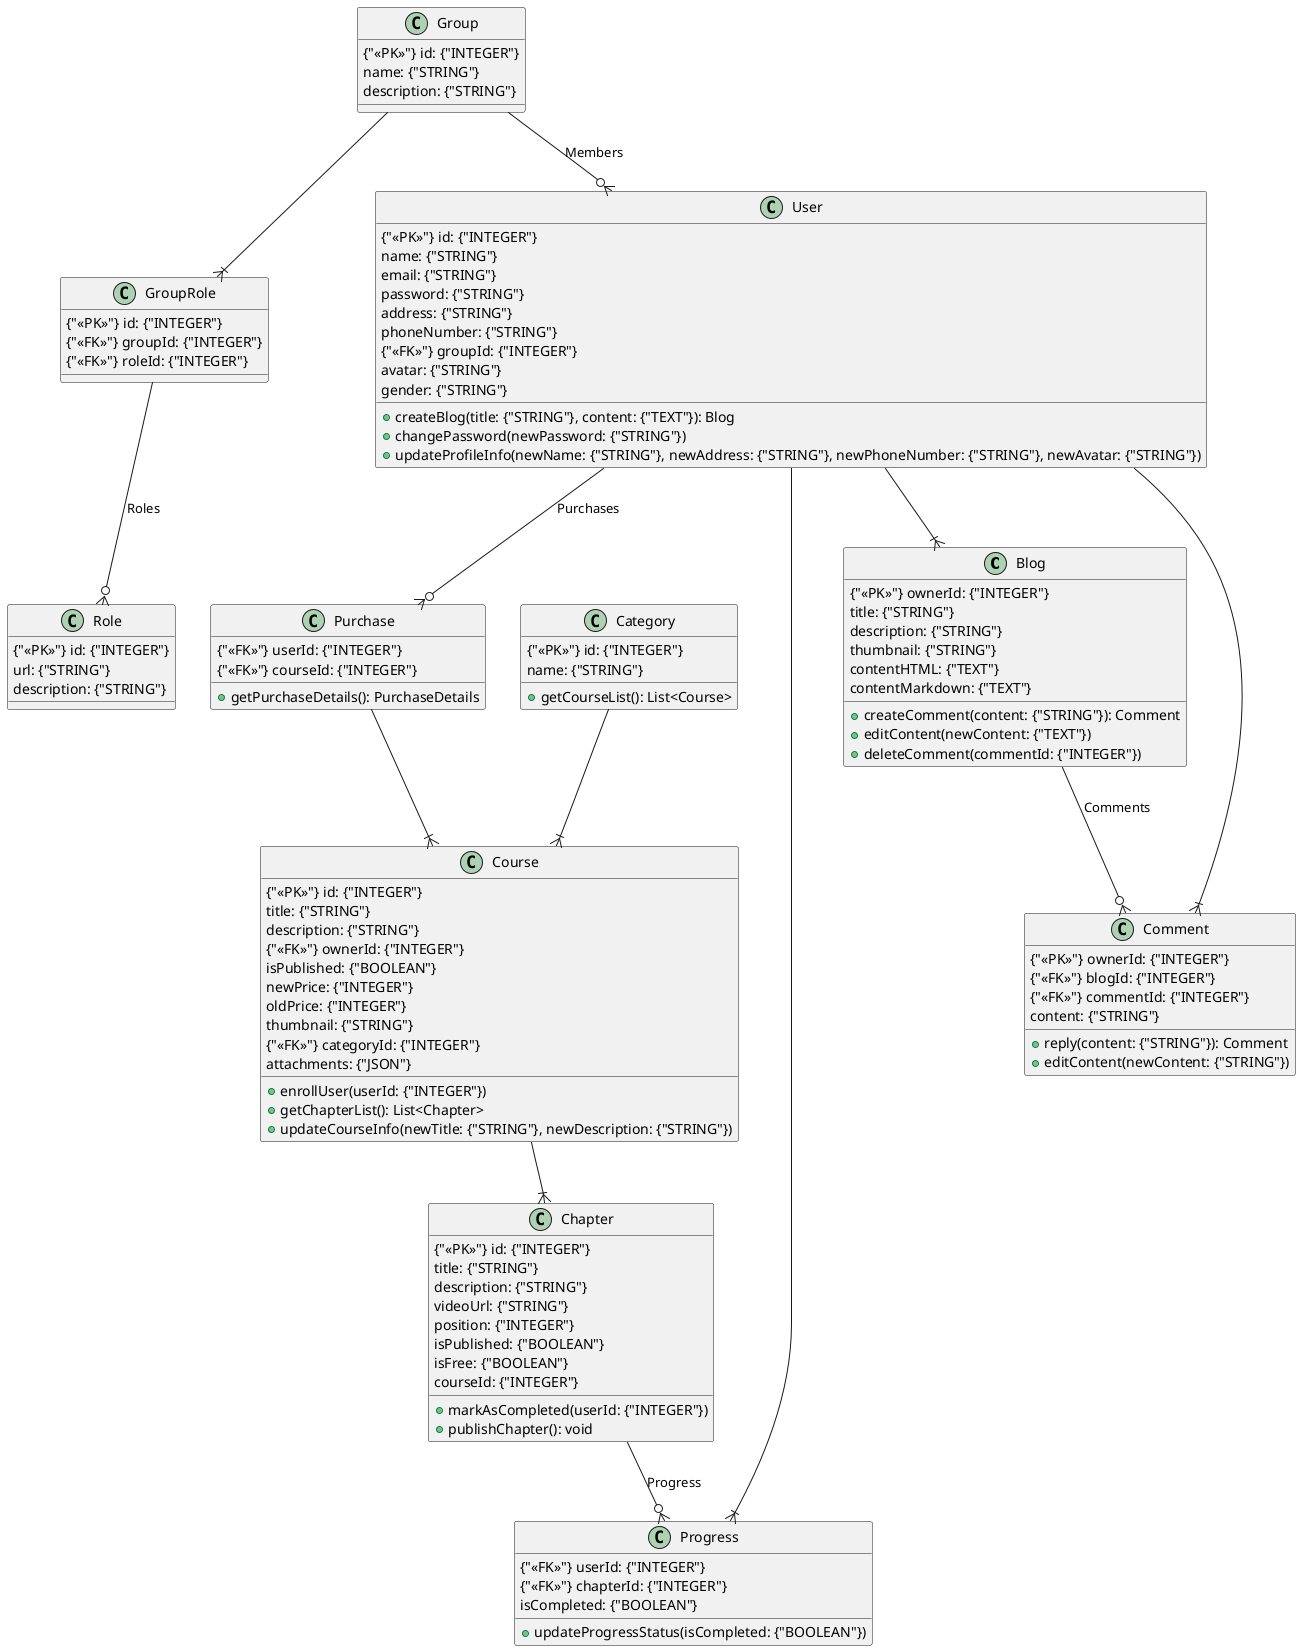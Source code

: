 @startuml

!define TABLE class

!define PRIMARY_KEY_FIELD "{field} <<PK>>"
!define FOREIGN_KEY_FIELD "{field} <<FK>>"

!define OWNER_ID "{field} ownerId"
!define BLOG_ID "{field} blogId"
!define COMMENT_ID "{field} commentId"
!define COURSE_ID "{field} courseId"
!define GROUP_ID "{field} groupId"
!define CHAPTER_ID "{field} chapterId"
!define USER_ID "{field} userId"
!define ROLE_ID "{field} roleId"

!define INTEGER "INTEGER"
!define STRING "STRING"
!define BOOLEAN "BOOLEAN"
!define TEXT "TEXT"
!define JSON "JSON"

TABLE Blog {
    {PRIMARY_KEY_FIELD} ownerId: {INTEGER}
    title: {STRING}
    description: {STRING}
    thumbnail: {STRING}
    contentHTML: {TEXT}
    contentMarkdown: {TEXT}
    + createComment(content: {STRING}): Comment
    + editContent(newContent: {TEXT})
    + deleteComment(commentId: {INTEGER})
}

TABLE Category {
    {PRIMARY_KEY_FIELD} id: {INTEGER}
    name: {STRING}
    + getCourseList(): List<Course>
}

TABLE Chapter {
    {PRIMARY_KEY_FIELD} id: {INTEGER}
    title: {STRING}
    description: {STRING}
    videoUrl: {STRING}
    position: {INTEGER}
    isPublished: {BOOLEAN}
    isFree: {BOOLEAN}
    courseId: {INTEGER}
    + markAsCompleted(userId: {INTEGER})
    + publishChapter(): void
}

TABLE Comment {
    {PRIMARY_KEY_FIELD} ownerId: {INTEGER}
    {FOREIGN_KEY_FIELD} blogId: {INTEGER}
    {FOREIGN_KEY_FIELD} commentId: {INTEGER}
    content: {STRING}
    + reply(content: {STRING}): Comment
    + editContent(newContent: {STRING})
}

TABLE Course {
    {PRIMARY_KEY_FIELD} id: {INTEGER}
    title: {STRING}
    description: {STRING}
    {FOREIGN_KEY_FIELD} ownerId: {INTEGER}
    isPublished: {BOOLEAN}
    newPrice: {INTEGER}
    oldPrice: {INTEGER}
    thumbnail: {STRING}
    {FOREIGN_KEY_FIELD} categoryId: {INTEGER}
    attachments: {JSON}
    + enrollUser(userId: {INTEGER})
    + getChapterList(): List<Chapter>
    + updateCourseInfo(newTitle: {STRING}, newDescription: {STRING})
}

TABLE Group {
    {PRIMARY_KEY_FIELD} id: {INTEGER}
    name: {STRING}
    description: {STRING}
 
}

TABLE GroupRole {
    {PRIMARY_KEY_FIELD} id: {INTEGER}
    {FOREIGN_KEY_FIELD} groupId: {INTEGER}
    {FOREIGN_KEY_FIELD} roleId: {INTEGER}
  
}

TABLE Progress {
    {FOREIGN_KEY_FIELD} userId: {INTEGER}
    {FOREIGN_KEY_FIELD} chapterId: {INTEGER}
    isCompleted: {BOOLEAN}
    + updateProgressStatus(isCompleted: {BOOLEAN})
}

TABLE Purchase {
    {FOREIGN_KEY_FIELD} userId: {INTEGER}
    {FOREIGN_KEY_FIELD} courseId: {INTEGER}
    + getPurchaseDetails(): PurchaseDetails

}

TABLE Role {
    {PRIMARY_KEY_FIELD} id: {INTEGER}
    url: {STRING}
    description: {STRING}
}

TABLE User {
    {PRIMARY_KEY_FIELD} id: {INTEGER}
    name: {STRING}
    email: {STRING}
    password: {STRING}
    address: {STRING}
    phoneNumber: {STRING}
    {FOREIGN_KEY_FIELD} groupId: {INTEGER}
    avatar: {STRING}
    gender: {STRING}
    + createBlog(title: {STRING}, content: {TEXT}): Blog
    + changePassword(newPassword: {STRING})
    + updateProfileInfo(newName: {STRING}, newAddress: {STRING}, newPhoneNumber: {STRING}, newAvatar: {STRING})
}


Category --|{ Course

Group --|{ GroupRole

Purchase --|{ Course
User --|{ Progress
Course --|{ Chapter

User --|{ Comment
User --|{ Blog

Group --o{ User : Members
Blog --o{ Comment : Comments
Chapter --o{ Progress : Progress

User --o{ Purchase : Purchases

GroupRole --o{ Role : Roles

@enduml
